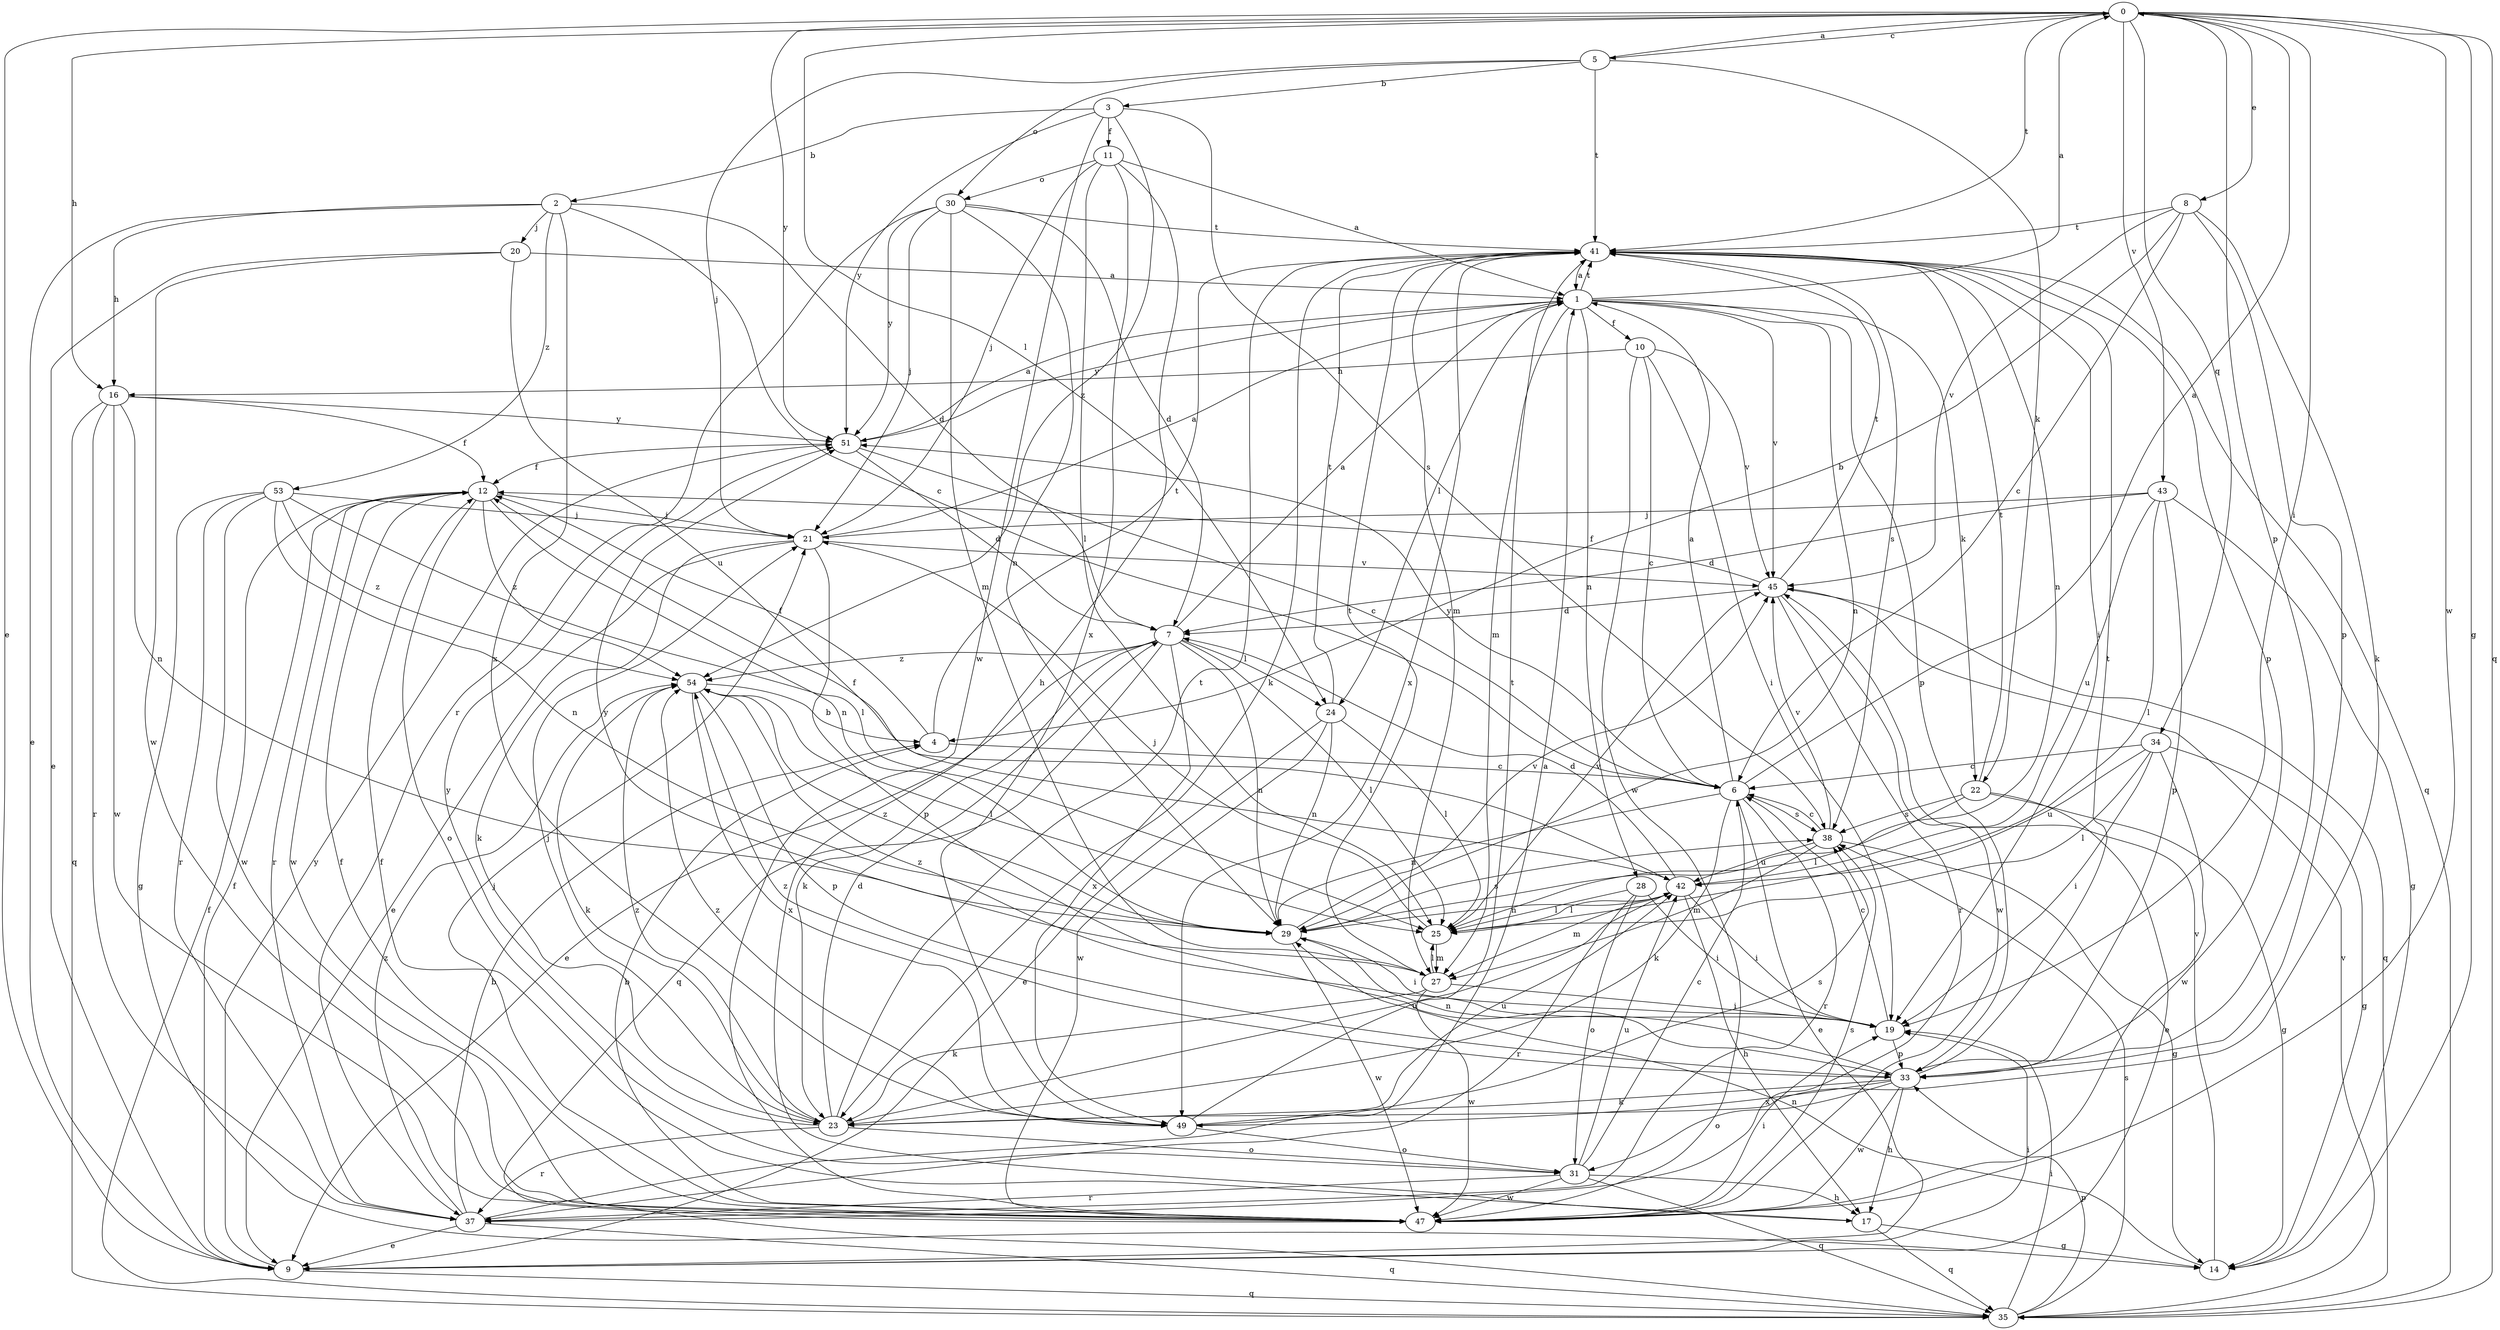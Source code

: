strict digraph  {
0;
1;
2;
3;
4;
5;
6;
7;
8;
9;
10;
11;
12;
14;
16;
17;
19;
20;
21;
22;
23;
24;
25;
27;
28;
29;
30;
31;
33;
34;
35;
37;
38;
41;
42;
43;
45;
47;
49;
51;
53;
54;
0 -> 5  [label=c];
0 -> 8  [label=e];
0 -> 9  [label=e];
0 -> 14  [label=g];
0 -> 16  [label=h];
0 -> 19  [label=i];
0 -> 24  [label=l];
0 -> 33  [label=p];
0 -> 34  [label=q];
0 -> 35  [label=q];
0 -> 41  [label=t];
0 -> 43  [label=v];
0 -> 47  [label=w];
0 -> 51  [label=y];
1 -> 0  [label=a];
1 -> 10  [label=f];
1 -> 22  [label=k];
1 -> 24  [label=l];
1 -> 27  [label=m];
1 -> 28  [label=n];
1 -> 29  [label=n];
1 -> 33  [label=p];
1 -> 41  [label=t];
1 -> 45  [label=v];
1 -> 51  [label=y];
2 -> 6  [label=c];
2 -> 7  [label=d];
2 -> 9  [label=e];
2 -> 16  [label=h];
2 -> 20  [label=j];
2 -> 49  [label=x];
2 -> 53  [label=z];
3 -> 2  [label=b];
3 -> 11  [label=f];
3 -> 38  [label=s];
3 -> 47  [label=w];
3 -> 51  [label=y];
3 -> 54  [label=z];
4 -> 6  [label=c];
4 -> 12  [label=f];
4 -> 41  [label=t];
5 -> 0  [label=a];
5 -> 3  [label=b];
5 -> 21  [label=j];
5 -> 22  [label=k];
5 -> 30  [label=o];
5 -> 41  [label=t];
6 -> 0  [label=a];
6 -> 1  [label=a];
6 -> 9  [label=e];
6 -> 23  [label=k];
6 -> 29  [label=n];
6 -> 37  [label=r];
6 -> 38  [label=s];
6 -> 51  [label=y];
7 -> 1  [label=a];
7 -> 9  [label=e];
7 -> 23  [label=k];
7 -> 24  [label=l];
7 -> 25  [label=l];
7 -> 29  [label=n];
7 -> 35  [label=q];
7 -> 49  [label=x];
7 -> 54  [label=z];
8 -> 4  [label=b];
8 -> 6  [label=c];
8 -> 23  [label=k];
8 -> 33  [label=p];
8 -> 41  [label=t];
8 -> 45  [label=v];
9 -> 12  [label=f];
9 -> 19  [label=i];
9 -> 35  [label=q];
9 -> 51  [label=y];
10 -> 6  [label=c];
10 -> 16  [label=h];
10 -> 19  [label=i];
10 -> 45  [label=v];
10 -> 47  [label=w];
11 -> 1  [label=a];
11 -> 17  [label=h];
11 -> 21  [label=j];
11 -> 25  [label=l];
11 -> 30  [label=o];
11 -> 49  [label=x];
12 -> 21  [label=j];
12 -> 29  [label=n];
12 -> 31  [label=o];
12 -> 37  [label=r];
12 -> 47  [label=w];
12 -> 54  [label=z];
14 -> 29  [label=n];
14 -> 45  [label=v];
16 -> 12  [label=f];
16 -> 29  [label=n];
16 -> 35  [label=q];
16 -> 37  [label=r];
16 -> 47  [label=w];
16 -> 51  [label=y];
17 -> 12  [label=f];
17 -> 14  [label=g];
17 -> 35  [label=q];
19 -> 6  [label=c];
19 -> 33  [label=p];
19 -> 54  [label=z];
20 -> 1  [label=a];
20 -> 9  [label=e];
20 -> 42  [label=u];
20 -> 47  [label=w];
21 -> 1  [label=a];
21 -> 9  [label=e];
21 -> 23  [label=k];
21 -> 33  [label=p];
21 -> 45  [label=v];
22 -> 9  [label=e];
22 -> 14  [label=g];
22 -> 25  [label=l];
22 -> 38  [label=s];
22 -> 41  [label=t];
23 -> 7  [label=d];
23 -> 21  [label=j];
23 -> 31  [label=o];
23 -> 37  [label=r];
23 -> 41  [label=t];
23 -> 42  [label=u];
23 -> 51  [label=y];
23 -> 54  [label=z];
24 -> 9  [label=e];
24 -> 25  [label=l];
24 -> 29  [label=n];
24 -> 41  [label=t];
24 -> 47  [label=w];
25 -> 21  [label=j];
25 -> 27  [label=m];
25 -> 45  [label=v];
27 -> 19  [label=i];
27 -> 23  [label=k];
27 -> 25  [label=l];
27 -> 41  [label=t];
27 -> 47  [label=w];
27 -> 51  [label=y];
28 -> 19  [label=i];
28 -> 25  [label=l];
28 -> 31  [label=o];
28 -> 37  [label=r];
29 -> 19  [label=i];
29 -> 38  [label=s];
29 -> 45  [label=v];
29 -> 47  [label=w];
29 -> 54  [label=z];
30 -> 7  [label=d];
30 -> 21  [label=j];
30 -> 27  [label=m];
30 -> 29  [label=n];
30 -> 37  [label=r];
30 -> 41  [label=t];
30 -> 51  [label=y];
31 -> 6  [label=c];
31 -> 17  [label=h];
31 -> 35  [label=q];
31 -> 37  [label=r];
31 -> 42  [label=u];
31 -> 47  [label=w];
33 -> 17  [label=h];
33 -> 23  [label=k];
33 -> 29  [label=n];
33 -> 31  [label=o];
33 -> 41  [label=t];
33 -> 47  [label=w];
33 -> 49  [label=x];
33 -> 54  [label=z];
34 -> 6  [label=c];
34 -> 14  [label=g];
34 -> 19  [label=i];
34 -> 25  [label=l];
34 -> 42  [label=u];
34 -> 47  [label=w];
35 -> 12  [label=f];
35 -> 19  [label=i];
35 -> 33  [label=p];
35 -> 38  [label=s];
35 -> 45  [label=v];
37 -> 1  [label=a];
37 -> 4  [label=b];
37 -> 9  [label=e];
37 -> 35  [label=q];
37 -> 54  [label=z];
38 -> 6  [label=c];
38 -> 14  [label=g];
38 -> 27  [label=m];
38 -> 42  [label=u];
38 -> 45  [label=v];
41 -> 1  [label=a];
41 -> 19  [label=i];
41 -> 23  [label=k];
41 -> 27  [label=m];
41 -> 29  [label=n];
41 -> 33  [label=p];
41 -> 35  [label=q];
41 -> 38  [label=s];
41 -> 49  [label=x];
42 -> 7  [label=d];
42 -> 12  [label=f];
42 -> 17  [label=h];
42 -> 19  [label=i];
42 -> 25  [label=l];
42 -> 27  [label=m];
42 -> 29  [label=n];
43 -> 7  [label=d];
43 -> 14  [label=g];
43 -> 21  [label=j];
43 -> 25  [label=l];
43 -> 33  [label=p];
43 -> 42  [label=u];
45 -> 7  [label=d];
45 -> 12  [label=f];
45 -> 35  [label=q];
45 -> 37  [label=r];
45 -> 41  [label=t];
45 -> 47  [label=w];
47 -> 4  [label=b];
47 -> 12  [label=f];
47 -> 19  [label=i];
47 -> 21  [label=j];
47 -> 38  [label=s];
49 -> 31  [label=o];
49 -> 38  [label=s];
49 -> 41  [label=t];
49 -> 42  [label=u];
49 -> 54  [label=z];
51 -> 1  [label=a];
51 -> 6  [label=c];
51 -> 7  [label=d];
51 -> 12  [label=f];
53 -> 14  [label=g];
53 -> 21  [label=j];
53 -> 25  [label=l];
53 -> 29  [label=n];
53 -> 37  [label=r];
53 -> 47  [label=w];
53 -> 54  [label=z];
54 -> 4  [label=b];
54 -> 23  [label=k];
54 -> 25  [label=l];
54 -> 33  [label=p];
54 -> 49  [label=x];
}
